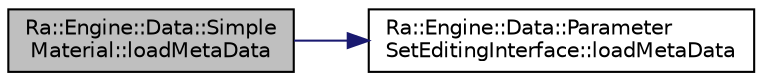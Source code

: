 digraph "Ra::Engine::Data::SimpleMaterial::loadMetaData"
{
 // INTERACTIVE_SVG=YES
 // LATEX_PDF_SIZE
  edge [fontname="Helvetica",fontsize="10",labelfontname="Helvetica",labelfontsize="10"];
  node [fontname="Helvetica",fontsize="10",shape=record];
  rankdir="LR";
  Node1 [label="Ra::Engine::Data::Simple\lMaterial::loadMetaData",height=0.2,width=0.4,color="black", fillcolor="grey75", style="filled", fontcolor="black",tooltip="Load the material parameter description."];
  Node1 -> Node2 [color="midnightblue",fontsize="10",style="solid",fontname="Helvetica"];
  Node2 [label="Ra::Engine::Data::Parameter\lSetEditingInterface::loadMetaData",height=0.2,width=0.4,color="black", fillcolor="white", style="filled",URL="$classRa_1_1Engine_1_1Data_1_1ParameterSetEditingInterface.html#a9715515de6a9ca229a6c28981d8b6724",tooltip="Load the ParameterSet description."];
}
